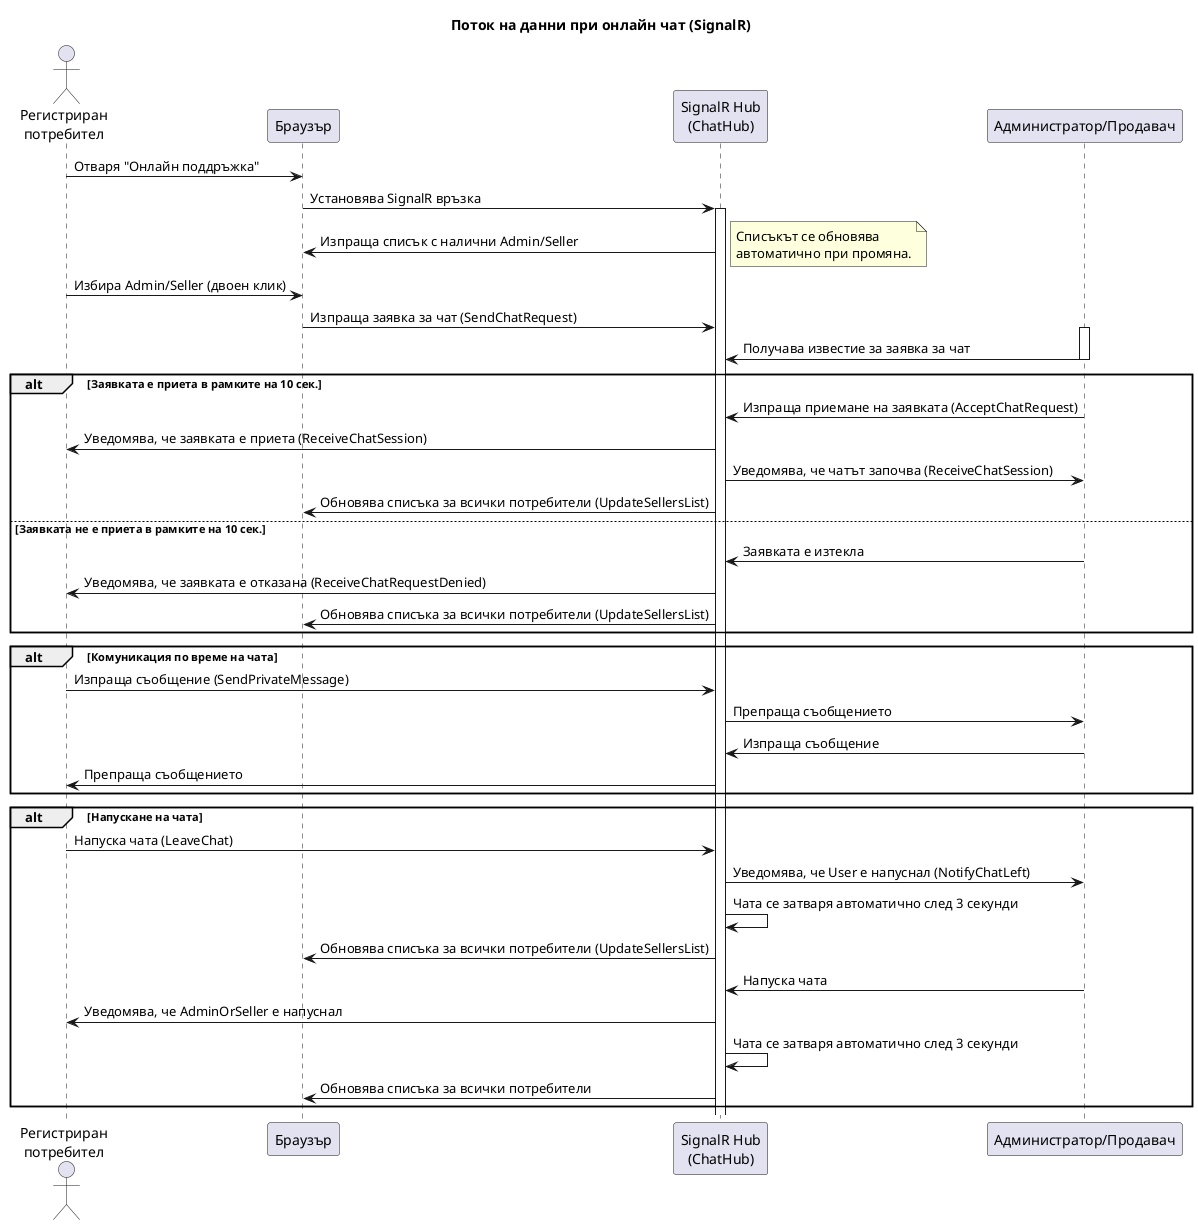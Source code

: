 @startuml OnlineChat
title Поток на данни при онлайн чат (SignalR)

actor "Регистриран\nпотребител" as User
participant "Браузър" as Browser
participant "SignalR Hub\n(ChatHub)" as Hub
participant "Администратор/Продавач" as AdminOrSeller

User -> Browser : Отваря "Онлайн поддръжка"
Browser -> Hub : Установява SignalR връзка
activate Hub

Hub -> Browser : Изпраща списък с налични Admin/Seller
note right
Списъкът се обновява
автоматично при промяна.
end note

User -> Browser : Избира Admin/Seller (двоен клик)
Browser -> Hub : Изпраща заявка за чат (SendChatRequest)

activate AdminOrSeller
AdminOrSeller -> Hub : Получава известие за заявка за чат
deactivate AdminOrSeller

alt Заявката е приета в рамките на 10 сек.
    AdminOrSeller -> Hub : Изпраща приемане на заявката (AcceptChatRequest)
    Hub -> User : Уведомява, че заявката е приета (ReceiveChatSession)
    Hub -> AdminOrSeller : Уведомява, че чатът започва (ReceiveChatSession)
    Hub -> Browser : Обновява списъка за всички потребители (UpdateSellersList)
else Заявката не е приета в рамките на 10 сек.
    AdminOrSeller -> Hub : Заявката е изтекла
    Hub -> User : Уведомява, че заявката е отказана (ReceiveChatRequestDenied)
    Hub -> Browser : Обновява списъка за всички потребители (UpdateSellersList)
end

alt Комуникация по време на чата
    User -> Hub : Изпраща съобщение (SendPrivateMessage)
    Hub -> AdminOrSeller : Препраща съобщението
    AdminOrSeller -> Hub : Изпраща съобщение
    Hub -> User : Препраща съобщението
end

alt Напускане на чата
    User -> Hub : Напуска чата (LeaveChat)
    Hub -> AdminOrSeller : Уведомява, че User е напуснал (NotifyChatLeft)
    Hub -> Hub : Чата се затваря автоматично след 3 секунди
    Hub -> Browser : Обновява списъка за всички потребители (UpdateSellersList)
    
    AdminOrSeller -> Hub : Напуска чата
    Hub -> User : Уведомява, че AdminOrSeller е напуснал
    Hub -> Hub : Чата се затваря автоматично след 3 секунди
    Hub -> Browser : Обновява списъка за всички потребители
end
@enduml